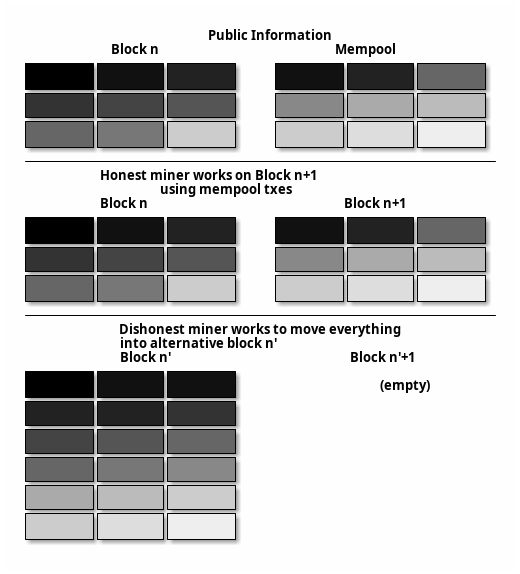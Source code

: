 @startditaa
                Public Information

        Block n                Mempool
+------+------+------+   +------+------+------+
| c000 | c111 | c222 |   | c111 | c222 | c666 |
+------+------+------+   +------+------+------+
| c333 | c444 | c555 |   | c888 | cAAA | cBBB |
+------+------+------+   +------+------+------+
| c666 | c777 | cCCC |   | cCCC | cDDD | cEEE |
+------+------+------+   +------+------+------+

------------------------------------------------

        Honest miner works on Block n+1
              using mempool txes

        Block n                Block n+1
+------+------+------+   +------+------+------+
| c000 | c111 | c222 |   | c111 | c222 | c666 |
+------+------+------+   +------+------+------+
| c333 | c444 | c555 |   | c888 | cAAA | cBBB |
+------+------+------+   +------+------+------+
| c666 | c777 | cCCC |   | cCCC | cDDD | cEEE |
+------+------+------+   +------+------+------+

------------------------------------------------

    Dishonest miner works to move everything
          into alternative block n'

          Block n'               Block n'+1
+------+------+------+   
| c000 | c111 | c111 |             (empty)
+------+------+------+   
| c222 | c222 | c333 |   
+------+------+------+   
| c444 | c555 | c666 |   
+------+------+------+
| c666 | c777 | c888 |
+------+------+------+
| cAAA | cBBB | cCCC |
+------+------+------+
| cCCC | cDDD | cEEE |
+------+------+------+
@endditaa
